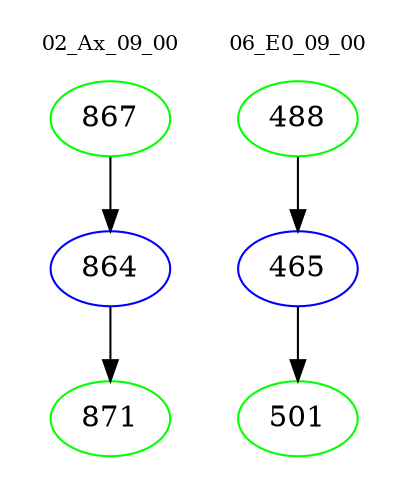 digraph{
subgraph cluster_0 {
color = white
label = "02_Ax_09_00";
fontsize=10;
T0_867 [label="867", color="green"]
T0_867 -> T0_864 [color="black"]
T0_864 [label="864", color="blue"]
T0_864 -> T0_871 [color="black"]
T0_871 [label="871", color="green"]
}
subgraph cluster_1 {
color = white
label = "06_E0_09_00";
fontsize=10;
T1_488 [label="488", color="green"]
T1_488 -> T1_465 [color="black"]
T1_465 [label="465", color="blue"]
T1_465 -> T1_501 [color="black"]
T1_501 [label="501", color="green"]
}
}
